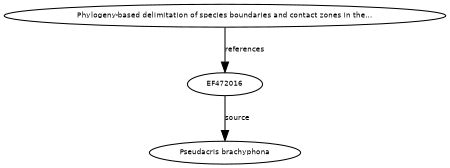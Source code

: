 digraph G {
size="3,3";
node [fontsize=7, fontname="Helvetica"];
edge [fontsize=7, fontname="Helvetica"];
node0 [label="EF472016", width=0.27433100247,height=0.27433100247];
node1 [label="Phylogeny-based delimitation of species boundaries and contact zones in the...", width=0.27433100247,height=0.27433100247];
node2 [label="Pseudacris brachyphona", width=0.27433100247,height=0.27433100247];
node1 -> node0 [label="references"];
node0 -> node2 [label="source"];
}


